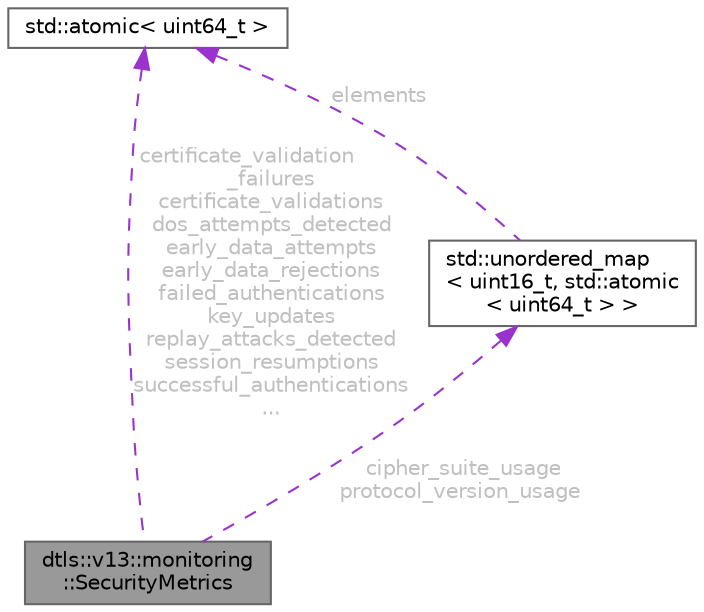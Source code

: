 digraph "dtls::v13::monitoring::SecurityMetrics"
{
 // LATEX_PDF_SIZE
  bgcolor="transparent";
  edge [fontname=Helvetica,fontsize=10,labelfontname=Helvetica,labelfontsize=10];
  node [fontname=Helvetica,fontsize=10,shape=box,height=0.2,width=0.4];
  Node1 [id="Node000001",label="dtls::v13::monitoring\l::SecurityMetrics",height=0.2,width=0.4,color="gray40", fillcolor="grey60", style="filled", fontcolor="black",tooltip="Security metrics structure."];
  Node2 -> Node1 [id="edge1_Node000001_Node000002",dir="back",color="darkorchid3",style="dashed",tooltip=" ",label=" certificate_validation\l_failures\ncertificate_validations\ndos_attempts_detected\nearly_data_attempts\nearly_data_rejections\nfailed_authentications\nkey_updates\nreplay_attacks_detected\nsession_resumptions\nsuccessful_authentications\n...",fontcolor="grey" ];
  Node2 [id="Node000002",label="std::atomic\< uint64_t \>",height=0.2,width=0.4,color="gray40", fillcolor="white", style="filled",tooltip=" "];
  Node3 -> Node1 [id="edge2_Node000001_Node000003",dir="back",color="darkorchid3",style="dashed",tooltip=" ",label=" cipher_suite_usage\nprotocol_version_usage",fontcolor="grey" ];
  Node3 [id="Node000003",label="std::unordered_map\l\< uint16_t, std::atomic\l\< uint64_t \> \>",height=0.2,width=0.4,color="gray40", fillcolor="white", style="filled",tooltip=" "];
  Node2 -> Node3 [id="edge3_Node000003_Node000002",dir="back",color="darkorchid3",style="dashed",tooltip=" ",label=" elements",fontcolor="grey" ];
}
